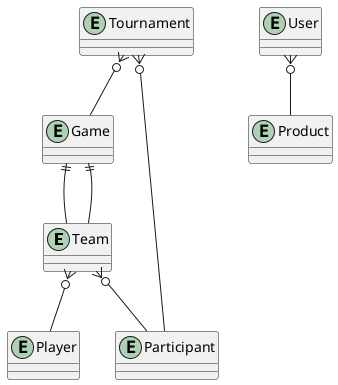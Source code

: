 @startuml DATABASE

entity "Team" as tm
entity "Player" as pl
entity "Tournament" as tr
entity "Game" as gm
entity "User" as us
entity "Product" as pr

entity "Participant" as pt

tm }o-- pl
tr }o-- pt
tm }o--pt
tr }o-- gm
gm ||-- tm
gm ||-- tm
us }o-- pr

@enduml